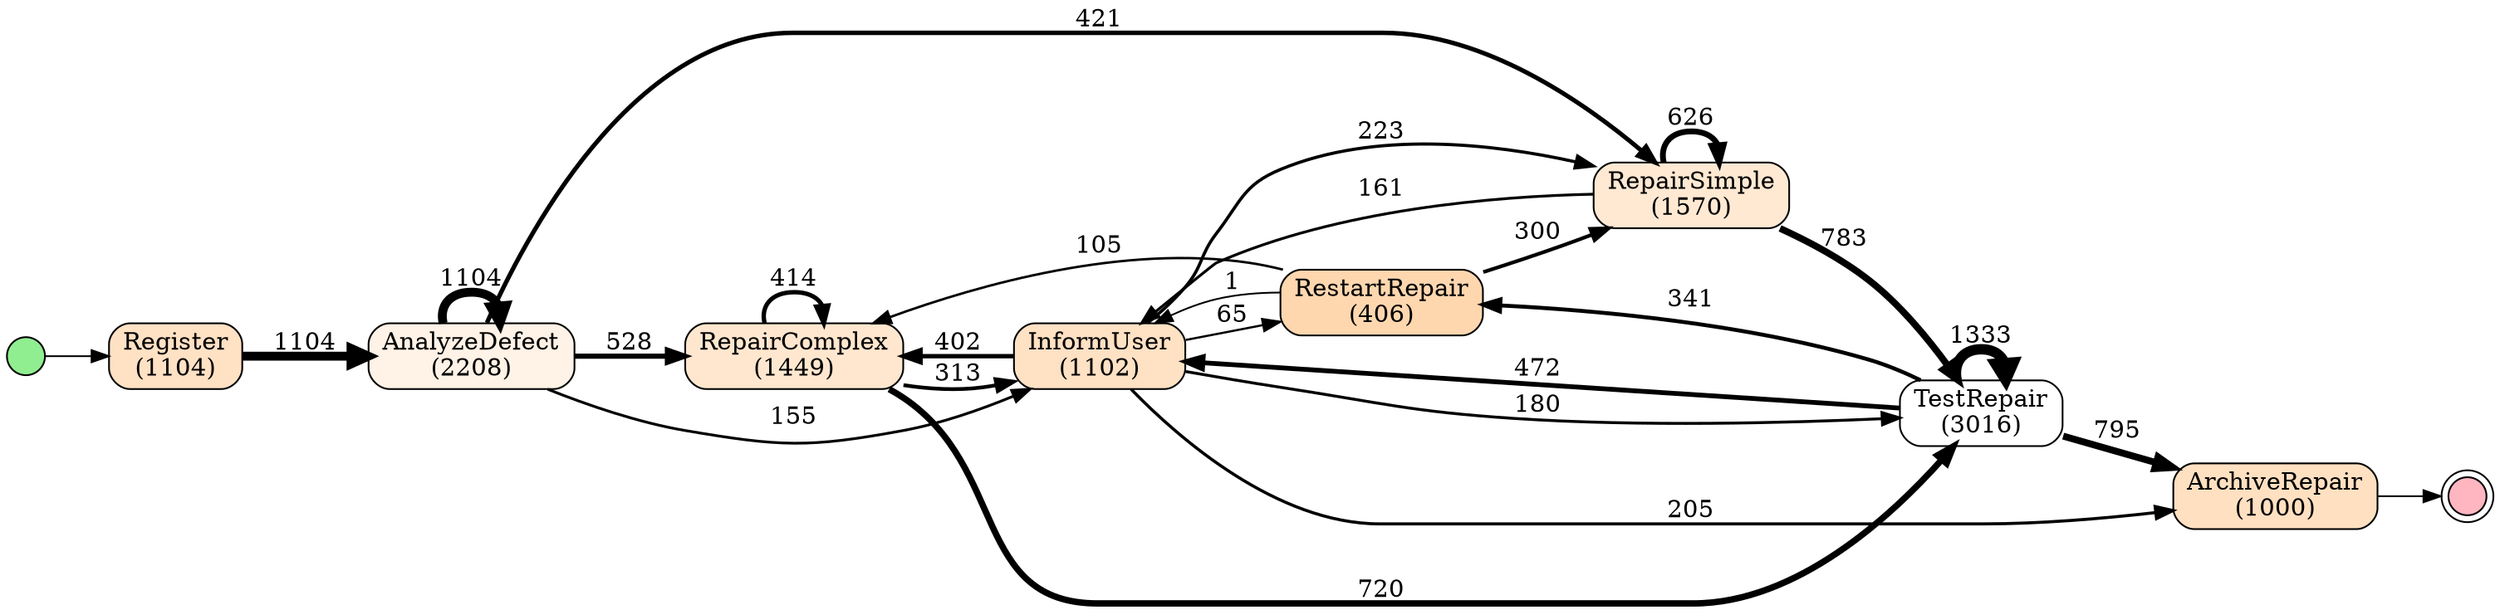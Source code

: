 // Heuristic Net
digraph {
	graph [rankdir=LR]
	node [fillcolor="#FFFFCC" shape=box style="rounded,filled"]
	Register [label="Register
(1104)" fillcolor="#FF993349"]
	RepairComplex [label="RepairComplex
(1449)" fillcolor="#FF99333c"]
	InformUser [label="InformUser
(1102)" fillcolor="#FF993349"]
	RestartRepair [label="RestartRepair
(406)" fillcolor="#FF993363"]
	RepairSimple [label="RepairSimple
(1570)" fillcolor="#FF993337"]
	TestRepair [label="TestRepair
(3016)" fillcolor="#FF993300"]
	ArchiveRepair [label="ArchiveRepair
(1000)" fillcolor="#FF99334d"]
	AnalyzeDefect [label="AnalyzeDefect
(2208)" fillcolor="#FF99331f"]
	Register -> AnalyzeDefect [label=1104 penwidth=5.14039039039039]
	AnalyzeDefect -> AnalyzeDefect [label=1104 penwidth=5.14039039039039]
	AnalyzeDefect -> RepairComplex [label=528 penwidth=2.978228228228228]
	RepairComplex -> RepairComplex [label=414 penwidth=2.5503003003003]
	RepairComplex -> TestRepair [label=720 penwidth=3.698948948948949]
	TestRepair -> TestRepair [label=1333 penwidth=6.0]
	TestRepair -> InformUser [label=472 penwidth=2.768018018018018]
	InformUser -> ArchiveRepair [label=205 penwidth=1.7657657657657657]
	AnalyzeDefect -> RepairSimple [label=421 penwidth=2.5765765765765765]
	RepairSimple -> RepairSimple [label=626 penwidth=3.346096096096096]
	RepairSimple -> TestRepair [label=783 penwidth=3.9354354354354357]
	TestRepair -> RestartRepair [label=341 penwidth=2.2762762762762763]
	RestartRepair -> RepairSimple [label=300 penwidth=2.1223723723723724]
	RepairSimple -> InformUser [label=161 penwidth=1.6006006006006006]
	InformUser -> RepairSimple [label=223 penwidth=1.8333333333333333]
	TestRepair -> ArchiveRepair [label=795 penwidth=3.9804804804804808]
	RepairComplex -> InformUser [label=313 penwidth=2.171171171171171]
	InformUser -> RepairComplex [label=402 penwidth=2.505255255255255]
	InformUser -> TestRepair [label=180 penwidth=1.671921921921922]
	AnalyzeDefect -> InformUser [label=155 penwidth=1.578078078078078]
	RestartRepair -> RepairComplex [label=105 penwidth=1.3903903903903905]
	InformUser -> RestartRepair [label=65 penwidth=1.2402402402402402]
	RestartRepair -> InformUser [label=1 penwidth=1.0]
	start [label="" fillcolor="#90EE90" fixedsize=true shape=circle width=0.3]
	start -> Register
	end [label="" fillcolor="#FFB6C1" fixedsize=true shape=doublecircle width=0.3]
	ArchiveRepair -> end
}
